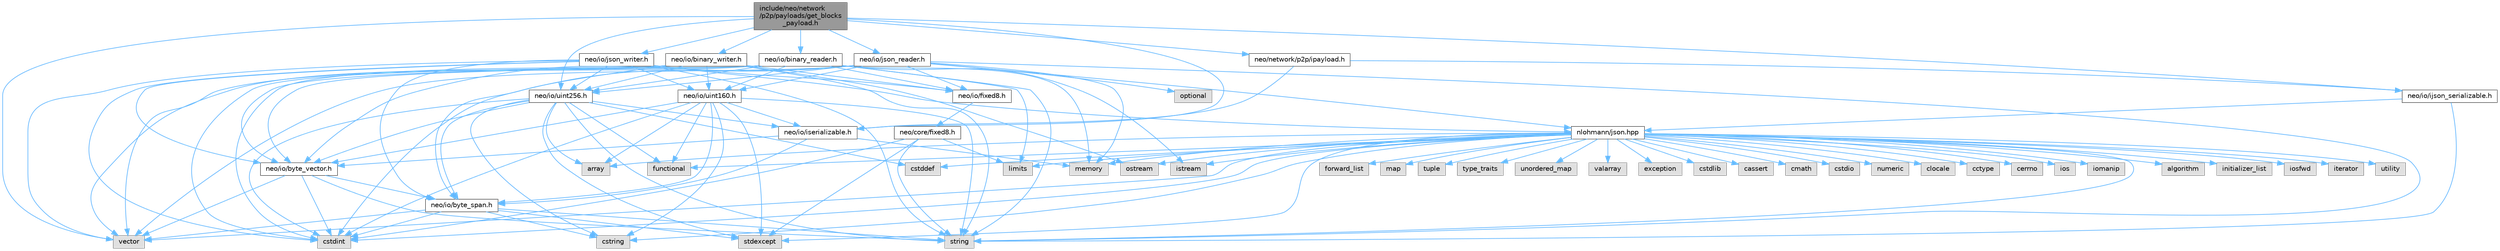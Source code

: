 digraph "include/neo/network/p2p/payloads/get_blocks_payload.h"
{
 // LATEX_PDF_SIZE
  bgcolor="transparent";
  edge [fontname=Helvetica,fontsize=10,labelfontname=Helvetica,labelfontsize=10];
  node [fontname=Helvetica,fontsize=10,shape=box,height=0.2,width=0.4];
  Node1 [id="Node000001",label="include/neo/network\l/p2p/payloads/get_blocks\l_payload.h",height=0.2,width=0.4,color="gray40", fillcolor="grey60", style="filled", fontcolor="black",tooltip=" "];
  Node1 -> Node2 [id="edge122_Node000001_Node000002",color="steelblue1",style="solid",tooltip=" "];
  Node2 [id="Node000002",label="neo/io/binary_reader.h",height=0.2,width=0.4,color="grey40", fillcolor="white", style="filled",URL="$binary__reader_8h.html",tooltip=" "];
  Node2 -> Node3 [id="edge123_Node000002_Node000003",color="steelblue1",style="solid",tooltip=" "];
  Node3 [id="Node000003",label="neo/io/byte_vector.h",height=0.2,width=0.4,color="grey40", fillcolor="white", style="filled",URL="$io_2byte__vector_8h.html",tooltip=" "];
  Node3 -> Node4 [id="edge124_Node000003_Node000004",color="steelblue1",style="solid",tooltip=" "];
  Node4 [id="Node000004",label="neo/io/byte_span.h",height=0.2,width=0.4,color="grey40", fillcolor="white", style="filled",URL="$io_2byte__span_8h.html",tooltip=" "];
  Node4 -> Node5 [id="edge125_Node000004_Node000005",color="steelblue1",style="solid",tooltip=" "];
  Node5 [id="Node000005",label="cstdint",height=0.2,width=0.4,color="grey60", fillcolor="#E0E0E0", style="filled",tooltip=" "];
  Node4 -> Node6 [id="edge126_Node000004_Node000006",color="steelblue1",style="solid",tooltip=" "];
  Node6 [id="Node000006",label="cstring",height=0.2,width=0.4,color="grey60", fillcolor="#E0E0E0", style="filled",tooltip=" "];
  Node4 -> Node7 [id="edge127_Node000004_Node000007",color="steelblue1",style="solid",tooltip=" "];
  Node7 [id="Node000007",label="stdexcept",height=0.2,width=0.4,color="grey60", fillcolor="#E0E0E0", style="filled",tooltip=" "];
  Node4 -> Node8 [id="edge128_Node000004_Node000008",color="steelblue1",style="solid",tooltip=" "];
  Node8 [id="Node000008",label="string",height=0.2,width=0.4,color="grey60", fillcolor="#E0E0E0", style="filled",tooltip=" "];
  Node4 -> Node9 [id="edge129_Node000004_Node000009",color="steelblue1",style="solid",tooltip=" "];
  Node9 [id="Node000009",label="vector",height=0.2,width=0.4,color="grey60", fillcolor="#E0E0E0", style="filled",tooltip=" "];
  Node3 -> Node5 [id="edge130_Node000003_Node000005",color="steelblue1",style="solid",tooltip=" "];
  Node3 -> Node8 [id="edge131_Node000003_Node000008",color="steelblue1",style="solid",tooltip=" "];
  Node3 -> Node9 [id="edge132_Node000003_Node000009",color="steelblue1",style="solid",tooltip=" "];
  Node2 -> Node10 [id="edge133_Node000002_Node000010",color="steelblue1",style="solid",tooltip=" "];
  Node10 [id="Node000010",label="neo/io/fixed8.h",height=0.2,width=0.4,color="grey40", fillcolor="white", style="filled",URL="$io_2fixed8_8h.html",tooltip=" "];
  Node10 -> Node11 [id="edge134_Node000010_Node000011",color="steelblue1",style="solid",tooltip=" "];
  Node11 [id="Node000011",label="neo/core/fixed8.h",height=0.2,width=0.4,color="grey40", fillcolor="white", style="filled",URL="$core_2fixed8_8h.html",tooltip=" "];
  Node11 -> Node5 [id="edge135_Node000011_Node000005",color="steelblue1",style="solid",tooltip=" "];
  Node11 -> Node12 [id="edge136_Node000011_Node000012",color="steelblue1",style="solid",tooltip=" "];
  Node12 [id="Node000012",label="limits",height=0.2,width=0.4,color="grey60", fillcolor="#E0E0E0", style="filled",tooltip=" "];
  Node11 -> Node7 [id="edge137_Node000011_Node000007",color="steelblue1",style="solid",tooltip=" "];
  Node11 -> Node8 [id="edge138_Node000011_Node000008",color="steelblue1",style="solid",tooltip=" "];
  Node2 -> Node13 [id="edge139_Node000002_Node000013",color="steelblue1",style="solid",tooltip=" "];
  Node13 [id="Node000013",label="neo/io/uint160.h",height=0.2,width=0.4,color="grey40", fillcolor="white", style="filled",URL="$uint160_8h.html",tooltip=" "];
  Node13 -> Node4 [id="edge140_Node000013_Node000004",color="steelblue1",style="solid",tooltip=" "];
  Node13 -> Node3 [id="edge141_Node000013_Node000003",color="steelblue1",style="solid",tooltip=" "];
  Node13 -> Node14 [id="edge142_Node000013_Node000014",color="steelblue1",style="solid",tooltip=" "];
  Node14 [id="Node000014",label="neo/io/iserializable.h",height=0.2,width=0.4,color="grey40", fillcolor="white", style="filled",URL="$iserializable_8h.html",tooltip=" "];
  Node14 -> Node4 [id="edge143_Node000014_Node000004",color="steelblue1",style="solid",tooltip=" "];
  Node14 -> Node3 [id="edge144_Node000014_Node000003",color="steelblue1",style="solid",tooltip=" "];
  Node14 -> Node15 [id="edge145_Node000014_Node000015",color="steelblue1",style="solid",tooltip=" "];
  Node15 [id="Node000015",label="memory",height=0.2,width=0.4,color="grey60", fillcolor="#E0E0E0", style="filled",tooltip=" "];
  Node13 -> Node16 [id="edge146_Node000013_Node000016",color="steelblue1",style="solid",tooltip=" "];
  Node16 [id="Node000016",label="array",height=0.2,width=0.4,color="grey60", fillcolor="#E0E0E0", style="filled",tooltip=" "];
  Node13 -> Node5 [id="edge147_Node000013_Node000005",color="steelblue1",style="solid",tooltip=" "];
  Node13 -> Node6 [id="edge148_Node000013_Node000006",color="steelblue1",style="solid",tooltip=" "];
  Node13 -> Node17 [id="edge149_Node000013_Node000017",color="steelblue1",style="solid",tooltip=" "];
  Node17 [id="Node000017",label="functional",height=0.2,width=0.4,color="grey60", fillcolor="#E0E0E0", style="filled",tooltip=" "];
  Node13 -> Node7 [id="edge150_Node000013_Node000007",color="steelblue1",style="solid",tooltip=" "];
  Node13 -> Node8 [id="edge151_Node000013_Node000008",color="steelblue1",style="solid",tooltip=" "];
  Node2 -> Node18 [id="edge152_Node000002_Node000018",color="steelblue1",style="solid",tooltip=" "];
  Node18 [id="Node000018",label="neo/io/uint256.h",height=0.2,width=0.4,color="grey40", fillcolor="white", style="filled",URL="$uint256_8h.html",tooltip=" "];
  Node18 -> Node4 [id="edge153_Node000018_Node000004",color="steelblue1",style="solid",tooltip=" "];
  Node18 -> Node3 [id="edge154_Node000018_Node000003",color="steelblue1",style="solid",tooltip=" "];
  Node18 -> Node14 [id="edge155_Node000018_Node000014",color="steelblue1",style="solid",tooltip=" "];
  Node18 -> Node16 [id="edge156_Node000018_Node000016",color="steelblue1",style="solid",tooltip=" "];
  Node18 -> Node19 [id="edge157_Node000018_Node000019",color="steelblue1",style="solid",tooltip=" "];
  Node19 [id="Node000019",label="cstddef",height=0.2,width=0.4,color="grey60", fillcolor="#E0E0E0", style="filled",tooltip=" "];
  Node18 -> Node5 [id="edge158_Node000018_Node000005",color="steelblue1",style="solid",tooltip=" "];
  Node18 -> Node6 [id="edge159_Node000018_Node000006",color="steelblue1",style="solid",tooltip=" "];
  Node18 -> Node17 [id="edge160_Node000018_Node000017",color="steelblue1",style="solid",tooltip=" "];
  Node18 -> Node7 [id="edge161_Node000018_Node000007",color="steelblue1",style="solid",tooltip=" "];
  Node18 -> Node8 [id="edge162_Node000018_Node000008",color="steelblue1",style="solid",tooltip=" "];
  Node2 -> Node5 [id="edge163_Node000002_Node000005",color="steelblue1",style="solid",tooltip=" "];
  Node2 -> Node20 [id="edge164_Node000002_Node000020",color="steelblue1",style="solid",tooltip=" "];
  Node20 [id="Node000020",label="istream",height=0.2,width=0.4,color="grey60", fillcolor="#E0E0E0", style="filled",tooltip=" "];
  Node2 -> Node12 [id="edge165_Node000002_Node000012",color="steelblue1",style="solid",tooltip=" "];
  Node2 -> Node15 [id="edge166_Node000002_Node000015",color="steelblue1",style="solid",tooltip=" "];
  Node2 -> Node8 [id="edge167_Node000002_Node000008",color="steelblue1",style="solid",tooltip=" "];
  Node2 -> Node9 [id="edge168_Node000002_Node000009",color="steelblue1",style="solid",tooltip=" "];
  Node1 -> Node21 [id="edge169_Node000001_Node000021",color="steelblue1",style="solid",tooltip=" "];
  Node21 [id="Node000021",label="neo/io/binary_writer.h",height=0.2,width=0.4,color="grey40", fillcolor="white", style="filled",URL="$binary__writer_8h.html",tooltip=" "];
  Node21 -> Node4 [id="edge170_Node000021_Node000004",color="steelblue1",style="solid",tooltip=" "];
  Node21 -> Node3 [id="edge171_Node000021_Node000003",color="steelblue1",style="solid",tooltip=" "];
  Node21 -> Node10 [id="edge172_Node000021_Node000010",color="steelblue1",style="solid",tooltip=" "];
  Node21 -> Node13 [id="edge173_Node000021_Node000013",color="steelblue1",style="solid",tooltip=" "];
  Node21 -> Node18 [id="edge174_Node000021_Node000018",color="steelblue1",style="solid",tooltip=" "];
  Node21 -> Node5 [id="edge175_Node000021_Node000005",color="steelblue1",style="solid",tooltip=" "];
  Node21 -> Node22 [id="edge176_Node000021_Node000022",color="steelblue1",style="solid",tooltip=" "];
  Node22 [id="Node000022",label="ostream",height=0.2,width=0.4,color="grey60", fillcolor="#E0E0E0", style="filled",tooltip=" "];
  Node21 -> Node8 [id="edge177_Node000021_Node000008",color="steelblue1",style="solid",tooltip=" "];
  Node21 -> Node9 [id="edge178_Node000021_Node000009",color="steelblue1",style="solid",tooltip=" "];
  Node1 -> Node23 [id="edge179_Node000001_Node000023",color="steelblue1",style="solid",tooltip=" "];
  Node23 [id="Node000023",label="neo/io/ijson_serializable.h",height=0.2,width=0.4,color="grey40", fillcolor="white", style="filled",URL="$ijson__serializable_8h.html",tooltip=" "];
  Node23 -> Node24 [id="edge180_Node000023_Node000024",color="steelblue1",style="solid",tooltip=" "];
  Node24 [id="Node000024",label="nlohmann/json.hpp",height=0.2,width=0.4,color="grey40", fillcolor="white", style="filled",URL="$json_8hpp.html",tooltip=" "];
  Node24 -> Node25 [id="edge181_Node000024_Node000025",color="steelblue1",style="solid",tooltip=" "];
  Node25 [id="Node000025",label="algorithm",height=0.2,width=0.4,color="grey60", fillcolor="#E0E0E0", style="filled",tooltip=" "];
  Node24 -> Node19 [id="edge182_Node000024_Node000019",color="steelblue1",style="solid",tooltip=" "];
  Node24 -> Node17 [id="edge183_Node000024_Node000017",color="steelblue1",style="solid",tooltip=" "];
  Node24 -> Node26 [id="edge184_Node000024_Node000026",color="steelblue1",style="solid",tooltip=" "];
  Node26 [id="Node000026",label="initializer_list",height=0.2,width=0.4,color="grey60", fillcolor="#E0E0E0", style="filled",tooltip=" "];
  Node24 -> Node27 [id="edge185_Node000024_Node000027",color="steelblue1",style="solid",tooltip=" "];
  Node27 [id="Node000027",label="iosfwd",height=0.2,width=0.4,color="grey60", fillcolor="#E0E0E0", style="filled",tooltip=" "];
  Node24 -> Node28 [id="edge186_Node000024_Node000028",color="steelblue1",style="solid",tooltip=" "];
  Node28 [id="Node000028",label="iterator",height=0.2,width=0.4,color="grey60", fillcolor="#E0E0E0", style="filled",tooltip=" "];
  Node24 -> Node15 [id="edge187_Node000024_Node000015",color="steelblue1",style="solid",tooltip=" "];
  Node24 -> Node8 [id="edge188_Node000024_Node000008",color="steelblue1",style="solid",tooltip=" "];
  Node24 -> Node29 [id="edge189_Node000024_Node000029",color="steelblue1",style="solid",tooltip=" "];
  Node29 [id="Node000029",label="utility",height=0.2,width=0.4,color="grey60", fillcolor="#E0E0E0", style="filled",tooltip=" "];
  Node24 -> Node9 [id="edge190_Node000024_Node000009",color="steelblue1",style="solid",tooltip=" "];
  Node24 -> Node16 [id="edge191_Node000024_Node000016",color="steelblue1",style="solid",tooltip=" "];
  Node24 -> Node30 [id="edge192_Node000024_Node000030",color="steelblue1",style="solid",tooltip=" "];
  Node30 [id="Node000030",label="forward_list",height=0.2,width=0.4,color="grey60", fillcolor="#E0E0E0", style="filled",tooltip=" "];
  Node24 -> Node31 [id="edge193_Node000024_Node000031",color="steelblue1",style="solid",tooltip=" "];
  Node31 [id="Node000031",label="map",height=0.2,width=0.4,color="grey60", fillcolor="#E0E0E0", style="filled",tooltip=" "];
  Node24 -> Node32 [id="edge194_Node000024_Node000032",color="steelblue1",style="solid",tooltip=" "];
  Node32 [id="Node000032",label="tuple",height=0.2,width=0.4,color="grey60", fillcolor="#E0E0E0", style="filled",tooltip=" "];
  Node24 -> Node33 [id="edge195_Node000024_Node000033",color="steelblue1",style="solid",tooltip=" "];
  Node33 [id="Node000033",label="type_traits",height=0.2,width=0.4,color="grey60", fillcolor="#E0E0E0", style="filled",tooltip=" "];
  Node24 -> Node34 [id="edge196_Node000024_Node000034",color="steelblue1",style="solid",tooltip=" "];
  Node34 [id="Node000034",label="unordered_map",height=0.2,width=0.4,color="grey60", fillcolor="#E0E0E0", style="filled",tooltip=" "];
  Node24 -> Node35 [id="edge197_Node000024_Node000035",color="steelblue1",style="solid",tooltip=" "];
  Node35 [id="Node000035",label="valarray",height=0.2,width=0.4,color="grey60", fillcolor="#E0E0E0", style="filled",tooltip=" "];
  Node24 -> Node36 [id="edge198_Node000024_Node000036",color="steelblue1",style="solid",tooltip=" "];
  Node36 [id="Node000036",label="exception",height=0.2,width=0.4,color="grey60", fillcolor="#E0E0E0", style="filled",tooltip=" "];
  Node24 -> Node7 [id="edge199_Node000024_Node000007",color="steelblue1",style="solid",tooltip=" "];
  Node24 -> Node5 [id="edge200_Node000024_Node000005",color="steelblue1",style="solid",tooltip=" "];
  Node24 -> Node37 [id="edge201_Node000024_Node000037",color="steelblue1",style="solid",tooltip=" "];
  Node37 [id="Node000037",label="cstdlib",height=0.2,width=0.4,color="grey60", fillcolor="#E0E0E0", style="filled",tooltip=" "];
  Node24 -> Node38 [id="edge202_Node000024_Node000038",color="steelblue1",style="solid",tooltip=" "];
  Node38 [id="Node000038",label="cassert",height=0.2,width=0.4,color="grey60", fillcolor="#E0E0E0", style="filled",tooltip=" "];
  Node24 -> Node12 [id="edge203_Node000024_Node000012",color="steelblue1",style="solid",tooltip=" "];
  Node24 -> Node6 [id="edge204_Node000024_Node000006",color="steelblue1",style="solid",tooltip=" "];
  Node24 -> Node39 [id="edge205_Node000024_Node000039",color="steelblue1",style="solid",tooltip=" "];
  Node39 [id="Node000039",label="cmath",height=0.2,width=0.4,color="grey60", fillcolor="#E0E0E0", style="filled",tooltip=" "];
  Node24 -> Node40 [id="edge206_Node000024_Node000040",color="steelblue1",style="solid",tooltip=" "];
  Node40 [id="Node000040",label="cstdio",height=0.2,width=0.4,color="grey60", fillcolor="#E0E0E0", style="filled",tooltip=" "];
  Node24 -> Node41 [id="edge207_Node000024_Node000041",color="steelblue1",style="solid",tooltip=" "];
  Node41 [id="Node000041",label="numeric",height=0.2,width=0.4,color="grey60", fillcolor="#E0E0E0", style="filled",tooltip=" "];
  Node24 -> Node20 [id="edge208_Node000024_Node000020",color="steelblue1",style="solid",tooltip=" "];
  Node24 -> Node42 [id="edge209_Node000024_Node000042",color="steelblue1",style="solid",tooltip=" "];
  Node42 [id="Node000042",label="clocale",height=0.2,width=0.4,color="grey60", fillcolor="#E0E0E0", style="filled",tooltip=" "];
  Node24 -> Node43 [id="edge210_Node000024_Node000043",color="steelblue1",style="solid",tooltip=" "];
  Node43 [id="Node000043",label="cctype",height=0.2,width=0.4,color="grey60", fillcolor="#E0E0E0", style="filled",tooltip=" "];
  Node24 -> Node44 [id="edge211_Node000024_Node000044",color="steelblue1",style="solid",tooltip=" "];
  Node44 [id="Node000044",label="cerrno",height=0.2,width=0.4,color="grey60", fillcolor="#E0E0E0", style="filled",tooltip=" "];
  Node24 -> Node45 [id="edge212_Node000024_Node000045",color="steelblue1",style="solid",tooltip=" "];
  Node45 [id="Node000045",label="ios",height=0.2,width=0.4,color="grey60", fillcolor="#E0E0E0", style="filled",tooltip=" "];
  Node24 -> Node22 [id="edge213_Node000024_Node000022",color="steelblue1",style="solid",tooltip=" "];
  Node24 -> Node46 [id="edge214_Node000024_Node000046",color="steelblue1",style="solid",tooltip=" "];
  Node46 [id="Node000046",label="iomanip",height=0.2,width=0.4,color="grey60", fillcolor="#E0E0E0", style="filled",tooltip=" "];
  Node23 -> Node8 [id="edge215_Node000023_Node000008",color="steelblue1",style="solid",tooltip=" "];
  Node1 -> Node14 [id="edge216_Node000001_Node000014",color="steelblue1",style="solid",tooltip=" "];
  Node1 -> Node47 [id="edge217_Node000001_Node000047",color="steelblue1",style="solid",tooltip=" "];
  Node47 [id="Node000047",label="neo/io/json_reader.h",height=0.2,width=0.4,color="grey40", fillcolor="white", style="filled",URL="$json__reader_8h.html",tooltip=" "];
  Node47 -> Node3 [id="edge218_Node000047_Node000003",color="steelblue1",style="solid",tooltip=" "];
  Node47 -> Node10 [id="edge219_Node000047_Node000010",color="steelblue1",style="solid",tooltip=" "];
  Node47 -> Node13 [id="edge220_Node000047_Node000013",color="steelblue1",style="solid",tooltip=" "];
  Node47 -> Node18 [id="edge221_Node000047_Node000018",color="steelblue1",style="solid",tooltip=" "];
  Node47 -> Node5 [id="edge222_Node000047_Node000005",color="steelblue1",style="solid",tooltip=" "];
  Node47 -> Node15 [id="edge223_Node000047_Node000015",color="steelblue1",style="solid",tooltip=" "];
  Node47 -> Node24 [id="edge224_Node000047_Node000024",color="steelblue1",style="solid",tooltip=" "];
  Node47 -> Node48 [id="edge225_Node000047_Node000048",color="steelblue1",style="solid",tooltip=" "];
  Node48 [id="Node000048",label="optional",height=0.2,width=0.4,color="grey60", fillcolor="#E0E0E0", style="filled",tooltip=" "];
  Node47 -> Node8 [id="edge226_Node000047_Node000008",color="steelblue1",style="solid",tooltip=" "];
  Node47 -> Node9 [id="edge227_Node000047_Node000009",color="steelblue1",style="solid",tooltip=" "];
  Node1 -> Node49 [id="edge228_Node000001_Node000049",color="steelblue1",style="solid",tooltip=" "];
  Node49 [id="Node000049",label="neo/io/json_writer.h",height=0.2,width=0.4,color="grey40", fillcolor="white", style="filled",URL="$json__writer_8h.html",tooltip=" "];
  Node49 -> Node4 [id="edge229_Node000049_Node000004",color="steelblue1",style="solid",tooltip=" "];
  Node49 -> Node3 [id="edge230_Node000049_Node000003",color="steelblue1",style="solid",tooltip=" "];
  Node49 -> Node10 [id="edge231_Node000049_Node000010",color="steelblue1",style="solid",tooltip=" "];
  Node49 -> Node13 [id="edge232_Node000049_Node000013",color="steelblue1",style="solid",tooltip=" "];
  Node49 -> Node18 [id="edge233_Node000049_Node000018",color="steelblue1",style="solid",tooltip=" "];
  Node49 -> Node5 [id="edge234_Node000049_Node000005",color="steelblue1",style="solid",tooltip=" "];
  Node49 -> Node24 [id="edge235_Node000049_Node000024",color="steelblue1",style="solid",tooltip=" "];
  Node49 -> Node8 [id="edge236_Node000049_Node000008",color="steelblue1",style="solid",tooltip=" "];
  Node49 -> Node9 [id="edge237_Node000049_Node000009",color="steelblue1",style="solid",tooltip=" "];
  Node1 -> Node18 [id="edge238_Node000001_Node000018",color="steelblue1",style="solid",tooltip=" "];
  Node1 -> Node50 [id="edge239_Node000001_Node000050",color="steelblue1",style="solid",tooltip=" "];
  Node50 [id="Node000050",label="neo/network/p2p/ipayload.h",height=0.2,width=0.4,color="grey40", fillcolor="white", style="filled",URL="$p2p_2ipayload_8h.html",tooltip=" "];
  Node50 -> Node23 [id="edge240_Node000050_Node000023",color="steelblue1",style="solid",tooltip=" "];
  Node50 -> Node14 [id="edge241_Node000050_Node000014",color="steelblue1",style="solid",tooltip=" "];
  Node1 -> Node9 [id="edge242_Node000001_Node000009",color="steelblue1",style="solid",tooltip=" "];
}
